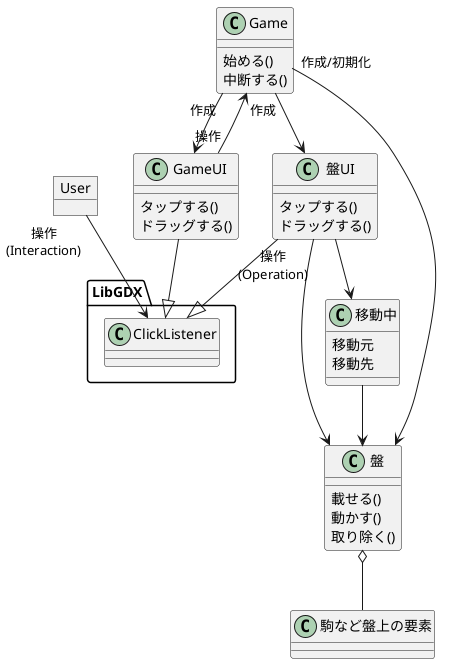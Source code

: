 @startuml

object User
class Game{
始める()
中断する()
}
class 盤UI{
タップする()
ドラッグする()
}
class GameUI{
タップする()
ドラッグする()
}
package LibGDX{
class ClickListener
}
class 盤{
載せる()
動かす()
取り除く()
}
class 移動中{
移動元
移動先
}
User "操作\n(Interaction)" --> ClickListener
盤UI --|> ClickListener
GameUI --|> ClickListener
Game "作成"--> 盤UI
GameUI "操作"--> Game
Game "作成"--> GameUI
盤UI "操作\n(Operation)"--> 盤
盤UI --> 移動中
移動中 --> 盤
Game  "作成/初期化"--> 盤
盤 o-- 駒など盤上の要素
@enduml